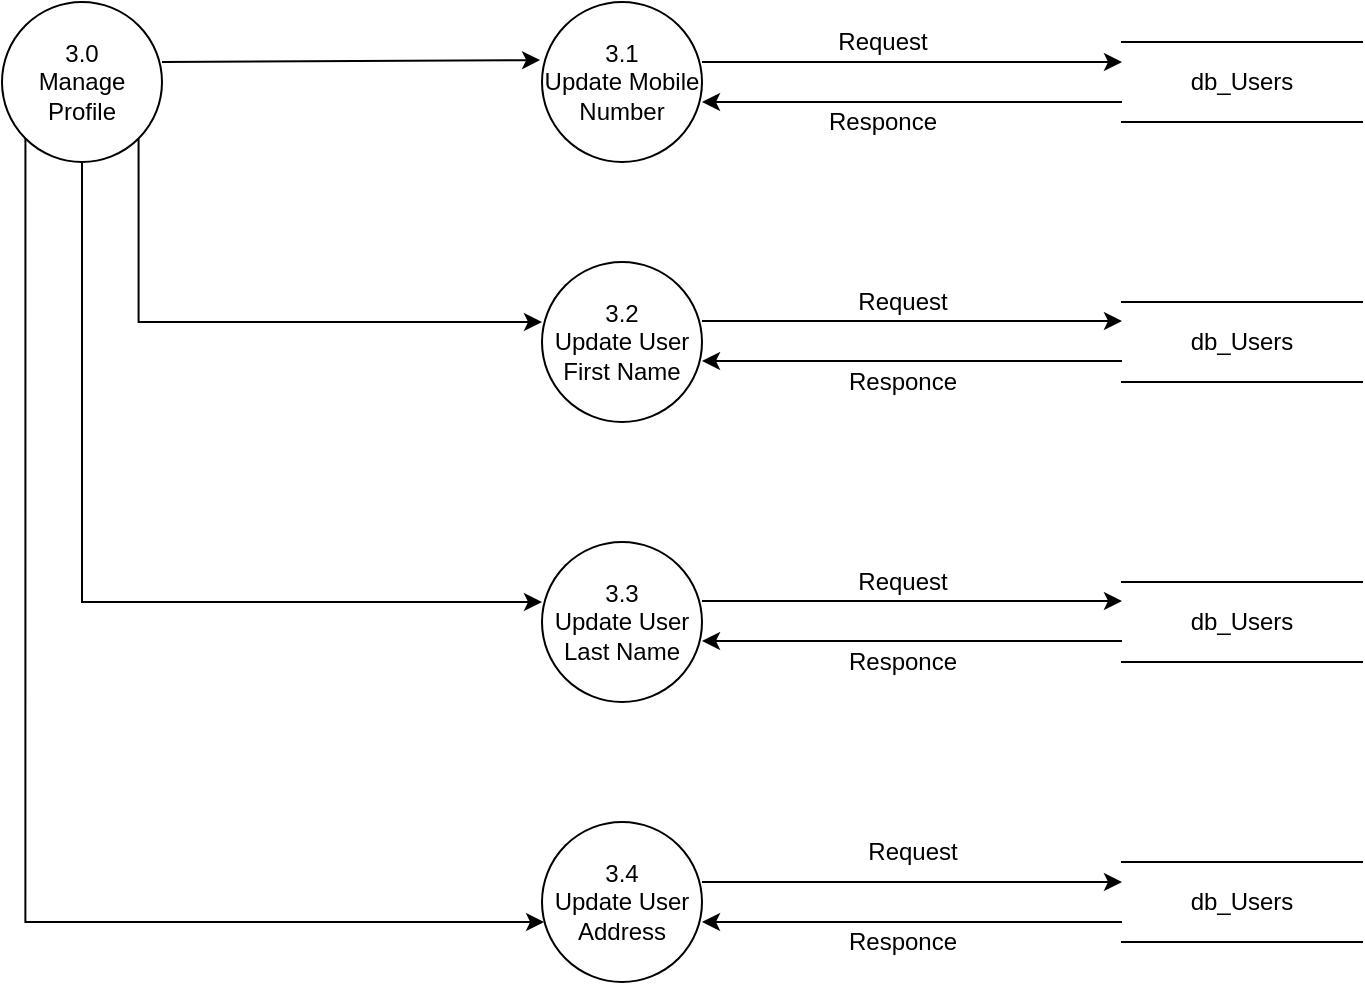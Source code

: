 <mxfile version="20.2.3" type="device"><diagram id="Sbz_B1tLgOv73EG35GQC" name="Page-1"><mxGraphModel dx="1102" dy="677" grid="1" gridSize="10" guides="1" tooltips="1" connect="1" arrows="1" fold="1" page="1" pageScale="1" pageWidth="827" pageHeight="1169" math="0" shadow="0"><root><mxCell id="0"/><mxCell id="1" parent="0"/><mxCell id="nbobADCkJoz94F4XO8as-12" style="edgeStyle=orthogonalEdgeStyle;rounded=0;orthogonalLoop=1;jettySize=auto;html=1;exitX=1;exitY=1;exitDx=0;exitDy=0;entryX=0;entryY=0.375;entryDx=0;entryDy=0;entryPerimeter=0;" edge="1" parent="1" source="nbobADCkJoz94F4XO8as-1" target="nbobADCkJoz94F4XO8as-3"><mxGeometry relative="1" as="geometry"><Array as="points"><mxPoint x="148" y="260"/></Array></mxGeometry></mxCell><mxCell id="nbobADCkJoz94F4XO8as-13" style="edgeStyle=orthogonalEdgeStyle;rounded=0;orthogonalLoop=1;jettySize=auto;html=1;exitX=0.5;exitY=1;exitDx=0;exitDy=0;entryX=0;entryY=0.375;entryDx=0;entryDy=0;entryPerimeter=0;" edge="1" parent="1" source="nbobADCkJoz94F4XO8as-1" target="nbobADCkJoz94F4XO8as-4"><mxGeometry relative="1" as="geometry"/></mxCell><mxCell id="nbobADCkJoz94F4XO8as-37" style="edgeStyle=orthogonalEdgeStyle;rounded=0;orthogonalLoop=1;jettySize=auto;html=1;exitX=0;exitY=1;exitDx=0;exitDy=0;entryX=0.013;entryY=0.625;entryDx=0;entryDy=0;entryPerimeter=0;" edge="1" parent="1" source="nbobADCkJoz94F4XO8as-1" target="nbobADCkJoz94F4XO8as-5"><mxGeometry relative="1" as="geometry"><Array as="points"><mxPoint x="92" y="560"/></Array></mxGeometry></mxCell><mxCell id="nbobADCkJoz94F4XO8as-1" value="3.0&lt;br&gt;Manage Profile" style="ellipse;whiteSpace=wrap;html=1;aspect=fixed;" vertex="1" parent="1"><mxGeometry x="80" y="100" width="80" height="80" as="geometry"/></mxCell><mxCell id="nbobADCkJoz94F4XO8as-2" value="3.1&lt;br&gt;Update Mobile Number" style="ellipse;whiteSpace=wrap;html=1;aspect=fixed;" vertex="1" parent="1"><mxGeometry x="350" y="100" width="80" height="80" as="geometry"/></mxCell><mxCell id="nbobADCkJoz94F4XO8as-3" value="3.2&lt;br&gt;Update User First Name" style="ellipse;whiteSpace=wrap;html=1;aspect=fixed;" vertex="1" parent="1"><mxGeometry x="350" y="230" width="80" height="80" as="geometry"/></mxCell><mxCell id="nbobADCkJoz94F4XO8as-4" value="3.3&lt;br&gt;Update User Last Name" style="ellipse;whiteSpace=wrap;html=1;aspect=fixed;" vertex="1" parent="1"><mxGeometry x="350" y="370" width="80" height="80" as="geometry"/></mxCell><mxCell id="nbobADCkJoz94F4XO8as-5" value="3.4&lt;br&gt;Update User Address" style="ellipse;whiteSpace=wrap;html=1;aspect=fixed;" vertex="1" parent="1"><mxGeometry x="350" y="510" width="80" height="80" as="geometry"/></mxCell><mxCell id="nbobADCkJoz94F4XO8as-6" value="db_Users" style="shape=partialRectangle;whiteSpace=wrap;html=1;left=0;right=0;fillColor=none;" vertex="1" parent="1"><mxGeometry x="640" y="120" width="120" height="40" as="geometry"/></mxCell><mxCell id="nbobADCkJoz94F4XO8as-7" value="db_Users" style="shape=partialRectangle;whiteSpace=wrap;html=1;left=0;right=0;fillColor=none;" vertex="1" parent="1"><mxGeometry x="640" y="250" width="120" height="40" as="geometry"/></mxCell><mxCell id="nbobADCkJoz94F4XO8as-8" value="db_Users" style="shape=partialRectangle;whiteSpace=wrap;html=1;left=0;right=0;fillColor=none;" vertex="1" parent="1"><mxGeometry x="640" y="390" width="120" height="40" as="geometry"/></mxCell><mxCell id="nbobADCkJoz94F4XO8as-9" value="db_Users" style="shape=partialRectangle;whiteSpace=wrap;html=1;left=0;right=0;fillColor=none;" vertex="1" parent="1"><mxGeometry x="640" y="530" width="120" height="40" as="geometry"/></mxCell><mxCell id="nbobADCkJoz94F4XO8as-11" value="" style="endArrow=classic;html=1;rounded=0;entryX=-0.012;entryY=0.363;entryDx=0;entryDy=0;entryPerimeter=0;" edge="1" parent="1" target="nbobADCkJoz94F4XO8as-2"><mxGeometry width="50" height="50" relative="1" as="geometry"><mxPoint x="160" y="130" as="sourcePoint"/><mxPoint x="220" y="130" as="targetPoint"/></mxGeometry></mxCell><mxCell id="nbobADCkJoz94F4XO8as-16" value="" style="endArrow=classic;html=1;rounded=0;entryX=0;entryY=0.25;entryDx=0;entryDy=0;" edge="1" parent="1" target="nbobADCkJoz94F4XO8as-6"><mxGeometry width="50" height="50" relative="1" as="geometry"><mxPoint x="430" y="130" as="sourcePoint"/><mxPoint x="480" y="80" as="targetPoint"/></mxGeometry></mxCell><mxCell id="nbobADCkJoz94F4XO8as-17" value="" style="endArrow=classic;html=1;rounded=0;entryX=1;entryY=0.625;entryDx=0;entryDy=0;entryPerimeter=0;" edge="1" parent="1" target="nbobADCkJoz94F4XO8as-2"><mxGeometry width="50" height="50" relative="1" as="geometry"><mxPoint x="640" y="150" as="sourcePoint"/><mxPoint x="550" y="150" as="targetPoint"/></mxGeometry></mxCell><mxCell id="nbobADCkJoz94F4XO8as-18" value="" style="endArrow=classic;html=1;rounded=0;entryX=0;entryY=0.25;entryDx=0;entryDy=0;" edge="1" parent="1"><mxGeometry width="50" height="50" relative="1" as="geometry"><mxPoint x="430" y="259.5" as="sourcePoint"/><mxPoint x="640" y="259.5" as="targetPoint"/></mxGeometry></mxCell><mxCell id="nbobADCkJoz94F4XO8as-19" value="" style="endArrow=classic;html=1;rounded=0;entryX=1;entryY=0.625;entryDx=0;entryDy=0;entryPerimeter=0;" edge="1" parent="1"><mxGeometry width="50" height="50" relative="1" as="geometry"><mxPoint x="640" y="279.5" as="sourcePoint"/><mxPoint x="430" y="279.5" as="targetPoint"/></mxGeometry></mxCell><mxCell id="nbobADCkJoz94F4XO8as-20" value="" style="endArrow=classic;html=1;rounded=0;entryX=0;entryY=0.25;entryDx=0;entryDy=0;" edge="1" parent="1"><mxGeometry width="50" height="50" relative="1" as="geometry"><mxPoint x="430" y="399.5" as="sourcePoint"/><mxPoint x="640" y="399.5" as="targetPoint"/></mxGeometry></mxCell><mxCell id="nbobADCkJoz94F4XO8as-21" value="" style="endArrow=classic;html=1;rounded=0;entryX=1;entryY=0.625;entryDx=0;entryDy=0;entryPerimeter=0;" edge="1" parent="1"><mxGeometry width="50" height="50" relative="1" as="geometry"><mxPoint x="640" y="419.5" as="sourcePoint"/><mxPoint x="430" y="419.5" as="targetPoint"/></mxGeometry></mxCell><mxCell id="nbobADCkJoz94F4XO8as-22" value="" style="endArrow=classic;html=1;rounded=0;entryX=0;entryY=0.25;entryDx=0;entryDy=0;" edge="1" parent="1"><mxGeometry width="50" height="50" relative="1" as="geometry"><mxPoint x="430" y="540" as="sourcePoint"/><mxPoint x="640" y="540" as="targetPoint"/></mxGeometry></mxCell><mxCell id="nbobADCkJoz94F4XO8as-25" value="" style="endArrow=classic;html=1;rounded=0;entryX=1;entryY=0.625;entryDx=0;entryDy=0;entryPerimeter=0;" edge="1" parent="1"><mxGeometry width="50" height="50" relative="1" as="geometry"><mxPoint x="640" y="560" as="sourcePoint"/><mxPoint x="430" y="560" as="targetPoint"/></mxGeometry></mxCell><mxCell id="nbobADCkJoz94F4XO8as-26" value="Request" style="text;html=1;align=center;verticalAlign=middle;resizable=0;points=[];autosize=1;strokeColor=none;fillColor=none;" vertex="1" parent="1"><mxGeometry x="485" y="105" width="70" height="30" as="geometry"/></mxCell><mxCell id="nbobADCkJoz94F4XO8as-27" value="Responce" style="text;html=1;align=center;verticalAlign=middle;resizable=0;points=[];autosize=1;strokeColor=none;fillColor=none;" vertex="1" parent="1"><mxGeometry x="480" y="145" width="80" height="30" as="geometry"/></mxCell><mxCell id="nbobADCkJoz94F4XO8as-28" value="Request" style="text;html=1;align=center;verticalAlign=middle;resizable=0;points=[];autosize=1;strokeColor=none;fillColor=none;" vertex="1" parent="1"><mxGeometry x="495" y="235" width="70" height="30" as="geometry"/></mxCell><mxCell id="nbobADCkJoz94F4XO8as-29" value="Responce" style="text;html=1;align=center;verticalAlign=middle;resizable=0;points=[];autosize=1;strokeColor=none;fillColor=none;" vertex="1" parent="1"><mxGeometry x="490" y="275" width="80" height="30" as="geometry"/></mxCell><mxCell id="nbobADCkJoz94F4XO8as-30" value="Request" style="text;html=1;align=center;verticalAlign=middle;resizable=0;points=[];autosize=1;strokeColor=none;fillColor=none;" vertex="1" parent="1"><mxGeometry x="495" y="375" width="70" height="30" as="geometry"/></mxCell><mxCell id="nbobADCkJoz94F4XO8as-31" value="Responce" style="text;html=1;align=center;verticalAlign=middle;resizable=0;points=[];autosize=1;strokeColor=none;fillColor=none;" vertex="1" parent="1"><mxGeometry x="490" y="415" width="80" height="30" as="geometry"/></mxCell><mxCell id="nbobADCkJoz94F4XO8as-32" value="Request" style="text;html=1;align=center;verticalAlign=middle;resizable=0;points=[];autosize=1;strokeColor=none;fillColor=none;" vertex="1" parent="1"><mxGeometry x="500" y="510" width="70" height="30" as="geometry"/></mxCell><mxCell id="nbobADCkJoz94F4XO8as-34" value="Responce" style="text;html=1;align=center;verticalAlign=middle;resizable=0;points=[];autosize=1;strokeColor=none;fillColor=none;" vertex="1" parent="1"><mxGeometry x="490" y="555" width="80" height="30" as="geometry"/></mxCell></root></mxGraphModel></diagram></mxfile>